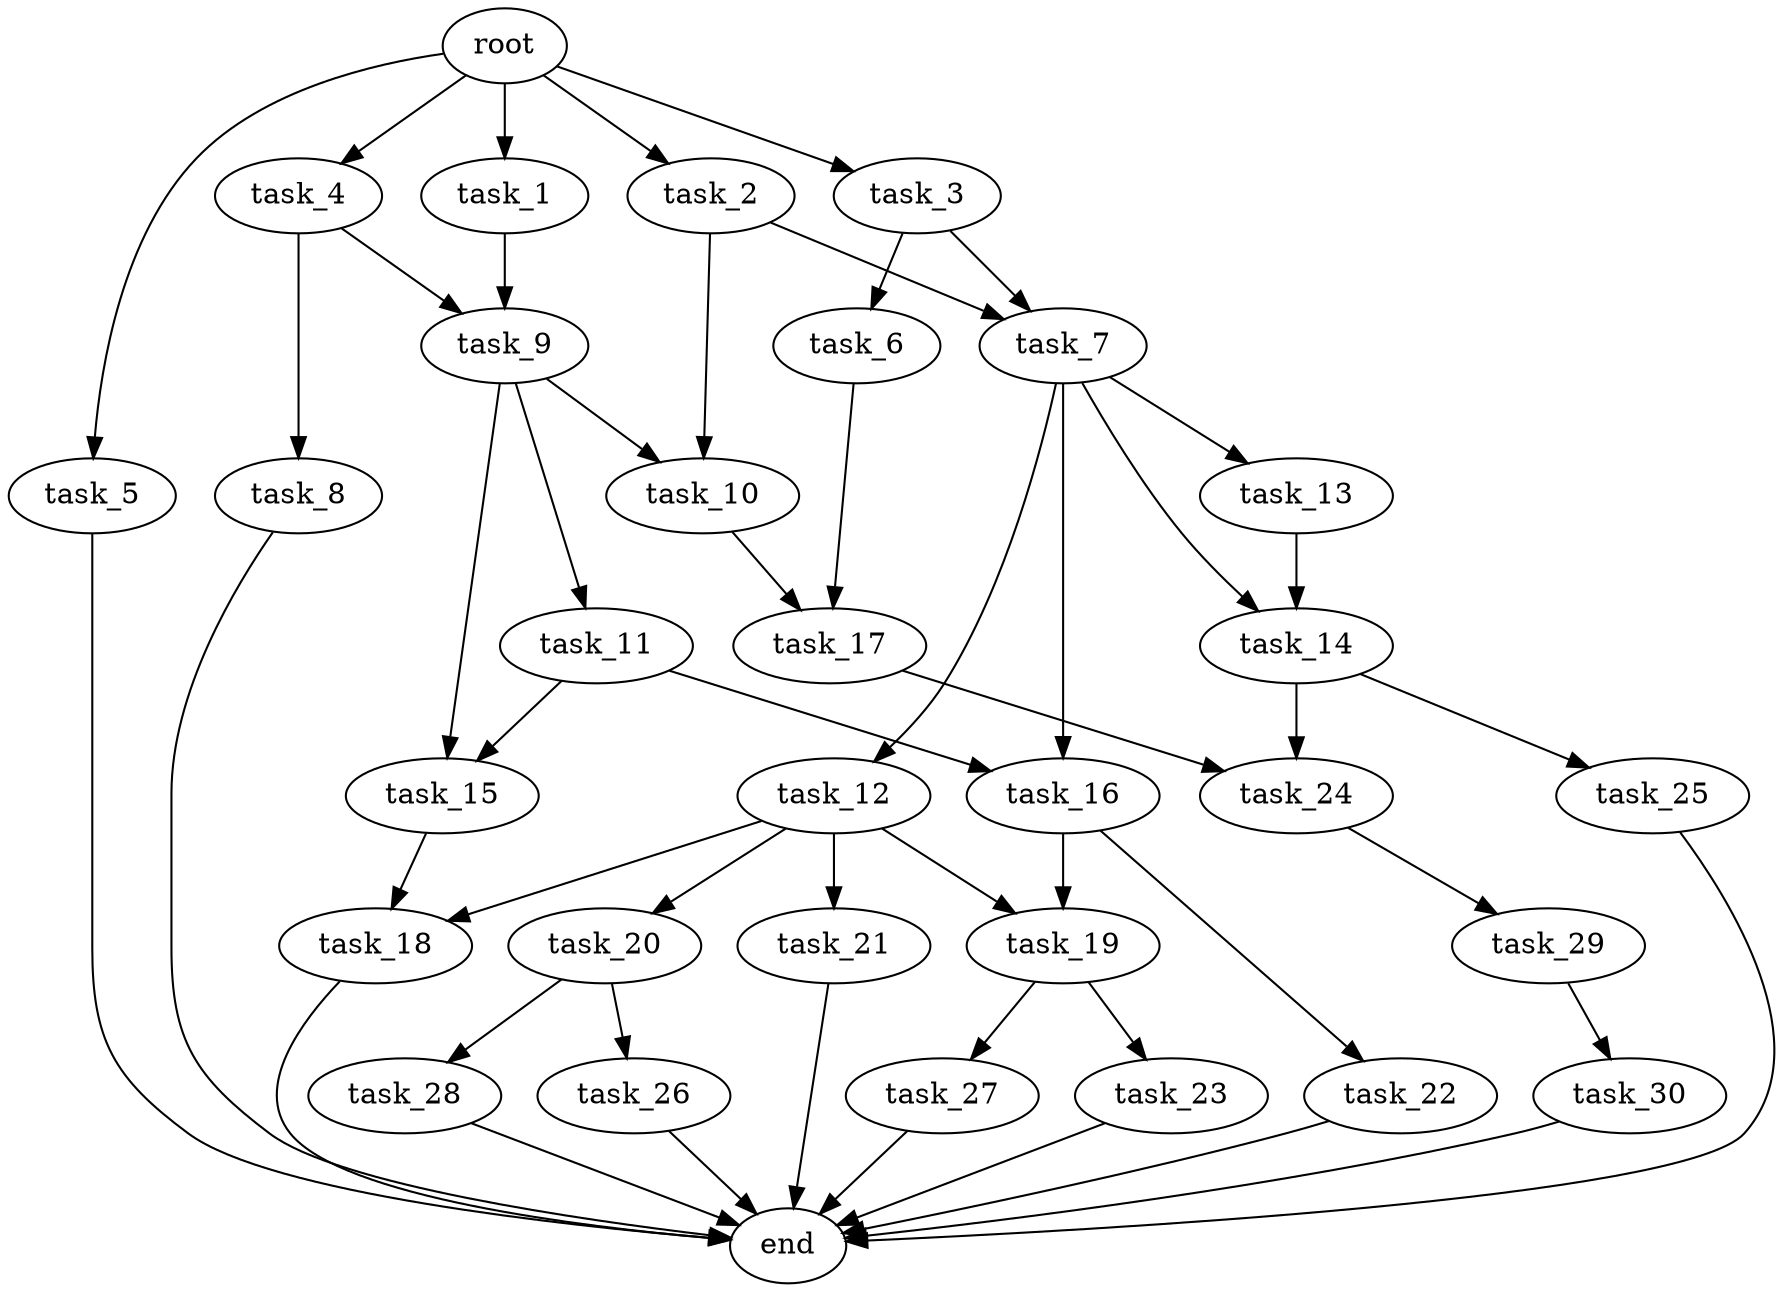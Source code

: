 digraph G {
  root [size="0.000000e+00"];
  task_1 [size="2.653382e+09"];
  task_2 [size="2.815949e+09"];
  task_3 [size="2.376245e+09"];
  task_4 [size="4.973048e+08"];
  task_5 [size="5.718126e+09"];
  task_6 [size="8.398705e+09"];
  task_7 [size="1.536746e+09"];
  task_8 [size="3.608928e+09"];
  task_9 [size="4.276632e+09"];
  task_10 [size="2.946200e+09"];
  task_11 [size="6.620540e+09"];
  task_12 [size="6.002555e+09"];
  task_13 [size="1.997548e+09"];
  task_14 [size="2.583312e+08"];
  task_15 [size="1.709151e+09"];
  task_16 [size="2.918823e+09"];
  task_17 [size="8.202790e+08"];
  task_18 [size="8.437847e+09"];
  task_19 [size="3.084226e+09"];
  task_20 [size="3.975276e+09"];
  task_21 [size="4.891479e+09"];
  task_22 [size="6.610740e+09"];
  task_23 [size="9.122776e+08"];
  task_24 [size="5.441716e+09"];
  task_25 [size="1.849627e+09"];
  task_26 [size="8.855041e+09"];
  task_27 [size="3.694647e+09"];
  task_28 [size="4.458307e+09"];
  task_29 [size="2.633696e+09"];
  task_30 [size="4.651115e+09"];
  end [size="0.000000e+00"];

  root -> task_1 [size="1.000000e-12"];
  root -> task_2 [size="1.000000e-12"];
  root -> task_3 [size="1.000000e-12"];
  root -> task_4 [size="1.000000e-12"];
  root -> task_5 [size="1.000000e-12"];
  task_1 -> task_9 [size="2.138316e+08"];
  task_2 -> task_7 [size="7.683729e+07"];
  task_2 -> task_10 [size="1.473100e+08"];
  task_3 -> task_6 [size="8.398705e+08"];
  task_3 -> task_7 [size="7.683729e+07"];
  task_4 -> task_8 [size="3.608928e+08"];
  task_4 -> task_9 [size="2.138316e+08"];
  task_5 -> end [size="1.000000e-12"];
  task_6 -> task_17 [size="4.101395e+07"];
  task_7 -> task_12 [size="6.002555e+08"];
  task_7 -> task_13 [size="1.997548e+08"];
  task_7 -> task_14 [size="1.291656e+07"];
  task_7 -> task_16 [size="1.459411e+08"];
  task_8 -> end [size="1.000000e-12"];
  task_9 -> task_10 [size="1.473100e+08"];
  task_9 -> task_11 [size="6.620540e+08"];
  task_9 -> task_15 [size="8.545755e+07"];
  task_10 -> task_17 [size="4.101395e+07"];
  task_11 -> task_15 [size="8.545755e+07"];
  task_11 -> task_16 [size="1.459411e+08"];
  task_12 -> task_18 [size="4.218923e+08"];
  task_12 -> task_19 [size="1.542113e+08"];
  task_12 -> task_20 [size="3.975276e+08"];
  task_12 -> task_21 [size="4.891479e+08"];
  task_13 -> task_14 [size="1.291656e+07"];
  task_14 -> task_24 [size="2.720858e+08"];
  task_14 -> task_25 [size="1.849627e+08"];
  task_15 -> task_18 [size="4.218923e+08"];
  task_16 -> task_19 [size="1.542113e+08"];
  task_16 -> task_22 [size="6.610740e+08"];
  task_17 -> task_24 [size="2.720858e+08"];
  task_18 -> end [size="1.000000e-12"];
  task_19 -> task_23 [size="9.122776e+07"];
  task_19 -> task_27 [size="3.694647e+08"];
  task_20 -> task_26 [size="8.855041e+08"];
  task_20 -> task_28 [size="4.458307e+08"];
  task_21 -> end [size="1.000000e-12"];
  task_22 -> end [size="1.000000e-12"];
  task_23 -> end [size="1.000000e-12"];
  task_24 -> task_29 [size="2.633696e+08"];
  task_25 -> end [size="1.000000e-12"];
  task_26 -> end [size="1.000000e-12"];
  task_27 -> end [size="1.000000e-12"];
  task_28 -> end [size="1.000000e-12"];
  task_29 -> task_30 [size="4.651115e+08"];
  task_30 -> end [size="1.000000e-12"];
}
